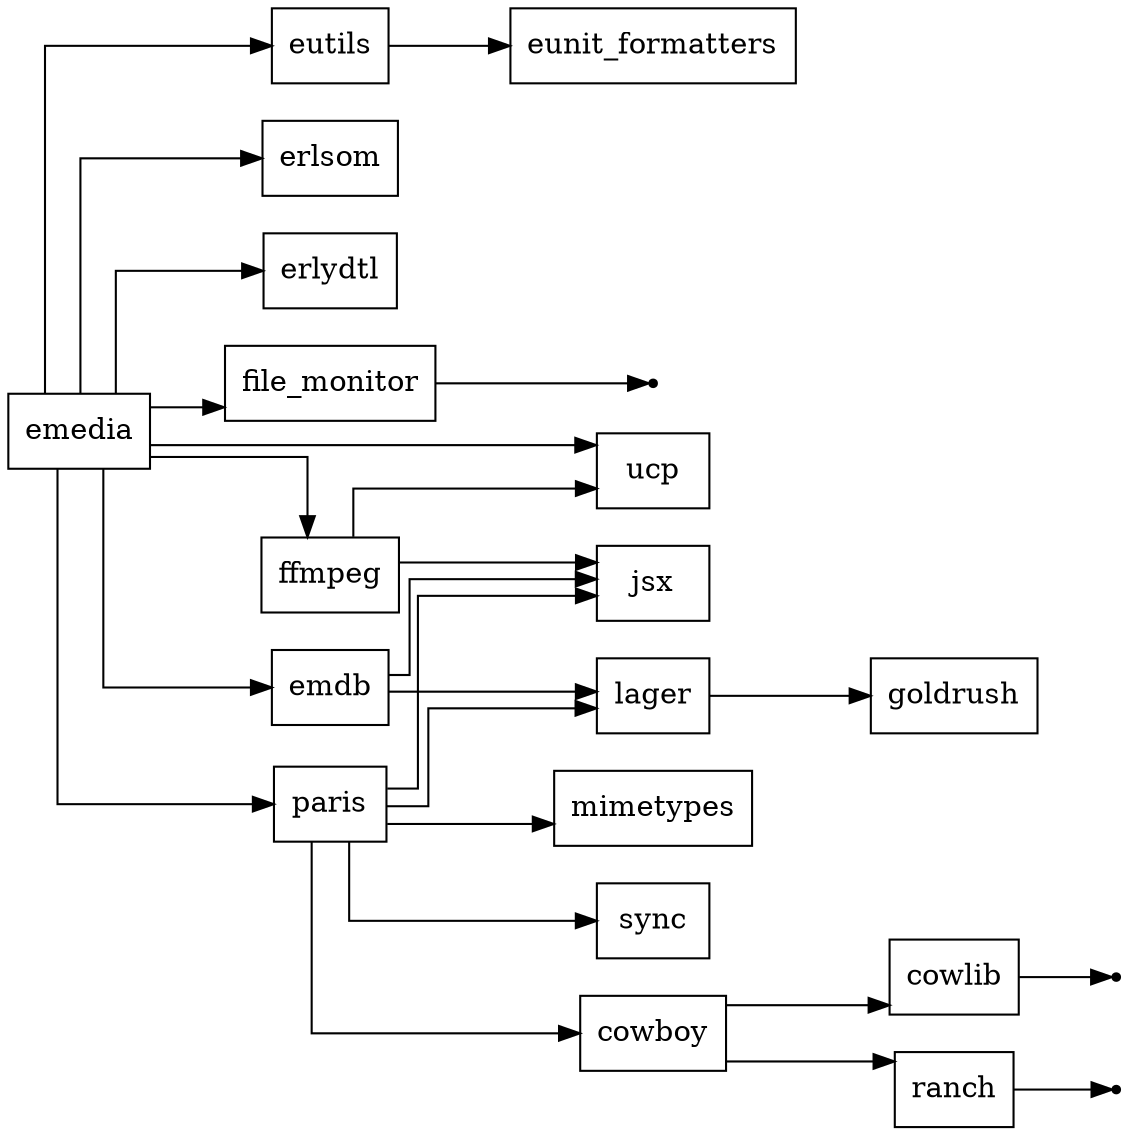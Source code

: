 digraph {
  rankdir=LR;
  splines=ortho;
  remincross=true;
  node[shape=box];
  cowboy -> cowlib;
  cowboy -> ranch;
  missing_deps_for_cowlib[shape=point];
  cowlib -> missing_deps_for_cowlib;
  emdb -> jsx;
  emdb -> lager;
  emedia -> emdb;
  emedia -> erlsom;
  emedia -> erlydtl;
  emedia -> eutils;
  emedia -> ffmpeg;
  emedia -> file_monitor;
  emedia -> paris;
  emedia -> ucp;
  eutils -> eunit_formatters;
  ffmpeg -> jsx;
  ffmpeg -> ucp;
  missing_deps_for_file_monitor[shape=point];
  file_monitor -> missing_deps_for_file_monitor;
  lager -> goldrush;
  paris -> cowboy;
  paris -> jsx;
  paris -> lager;
  paris -> mimetypes;
  paris -> sync;
  missing_deps_for_ranch[shape=point];
  ranch -> missing_deps_for_ranch;
}
